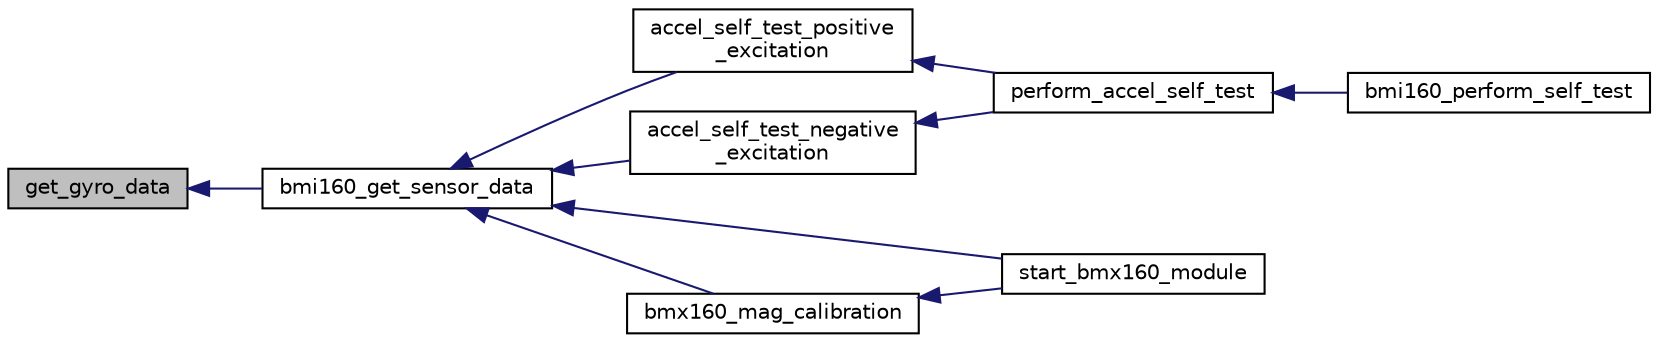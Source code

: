 digraph "get_gyro_data"
{
  edge [fontname="Helvetica",fontsize="10",labelfontname="Helvetica",labelfontsize="10"];
  node [fontname="Helvetica",fontsize="10",shape=record];
  rankdir="LR";
  Node1 [label="get_gyro_data",height=0.2,width=0.4,color="black", fillcolor="grey75", style="filled", fontcolor="black"];
  Node1 -> Node2 [dir="back",color="midnightblue",fontsize="10",style="solid",fontname="Helvetica"];
  Node2 [label="bmi160_get_sensor_data",height=0.2,width=0.4,color="black", fillcolor="white", style="filled",URL="$bmi160_8h.html#a86fb957a2384daa2ac17345d76b7e976",tooltip="This API reads sensor data, stores it in the bmi160_sensor_data structure pointer passed by the user..."];
  Node2 -> Node3 [dir="back",color="midnightblue",fontsize="10",style="solid",fontname="Helvetica"];
  Node3 [label="accel_self_test_positive\l_excitation",height=0.2,width=0.4,color="black", fillcolor="white", style="filled",URL="$bmi160_8c.html#adee844560bc930940a1f1c44850fef73",tooltip="This API performs accel self test with positive excitation. "];
  Node3 -> Node4 [dir="back",color="midnightblue",fontsize="10",style="solid",fontname="Helvetica"];
  Node4 [label="perform_accel_self_test",height=0.2,width=0.4,color="black", fillcolor="white", style="filled",URL="$bmi160_8c.html#a58524a9b6fe288b5fb74f0b5cfb48703",tooltip="This API performs the self test for accelerometer of BMI160. "];
  Node4 -> Node5 [dir="back",color="midnightblue",fontsize="10",style="solid",fontname="Helvetica"];
  Node5 [label="bmi160_perform_self_test",height=0.2,width=0.4,color="black", fillcolor="white", style="filled",URL="$bmi160_8h.html#a6f83dc85a8173886ffe58e381fd9e0b8",tooltip="This is used to perform self test of accel/gyro of the BMI160 sensor. "];
  Node2 -> Node6 [dir="back",color="midnightblue",fontsize="10",style="solid",fontname="Helvetica"];
  Node6 [label="accel_self_test_negative\l_excitation",height=0.2,width=0.4,color="black", fillcolor="white", style="filled",URL="$bmi160_8c.html#a43fb54ccd6ee30278b2fffce6ea62a83",tooltip="This API performs accel self test with negative excitation. "];
  Node6 -> Node4 [dir="back",color="midnightblue",fontsize="10",style="solid",fontname="Helvetica"];
  Node2 -> Node7 [dir="back",color="midnightblue",fontsize="10",style="solid",fontname="Helvetica"];
  Node7 [label="start_bmx160_module",height=0.2,width=0.4,color="black", fillcolor="white", style="filled",URL="$group___b_m_x160.html#ga3c92c87bd9ca59bc115bc38377fd51e8",tooltip="Start BMX160 threads. "];
  Node2 -> Node8 [dir="back",color="midnightblue",fontsize="10",style="solid",fontname="Helvetica"];
  Node8 [label="bmx160_mag_calibration",height=0.2,width=0.4,color="black", fillcolor="white", style="filled",URL="$group___b_m_x160.html#gadfae2f890ccf344affabc18eccb13004"];
  Node8 -> Node7 [dir="back",color="midnightblue",fontsize="10",style="solid",fontname="Helvetica"];
}
